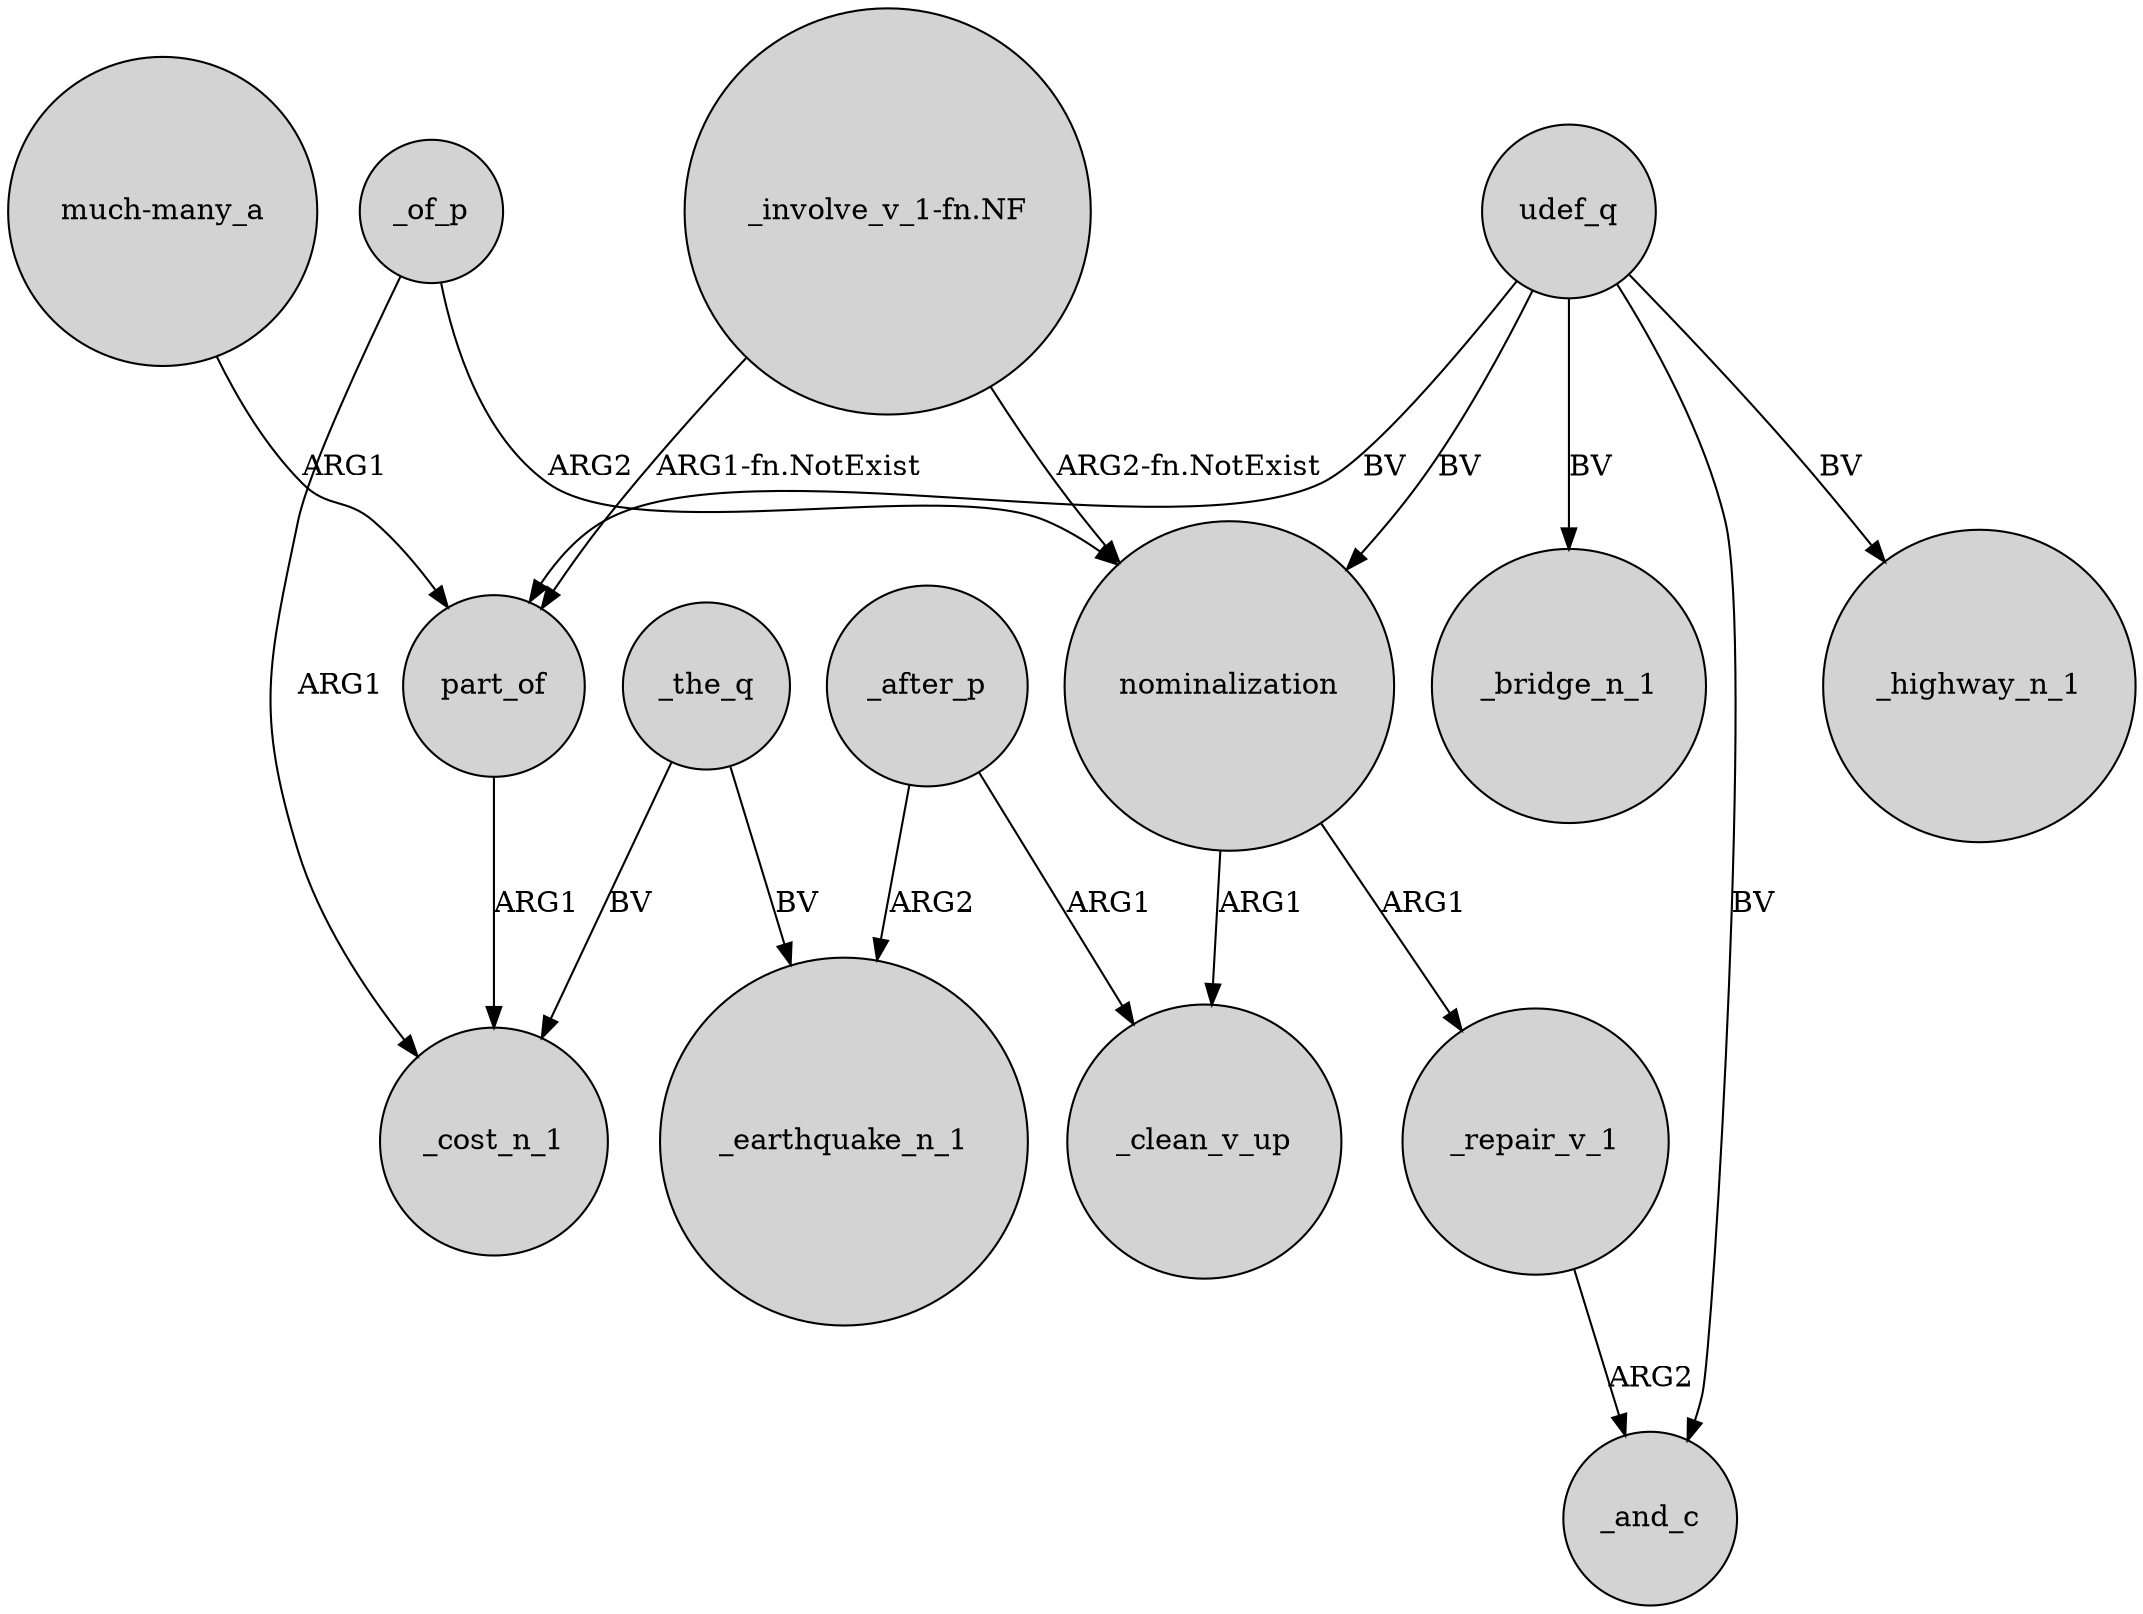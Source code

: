 digraph {
	node [shape=circle style=filled]
	_the_q -> _earthquake_n_1 [label=BV]
	part_of -> _cost_n_1 [label=ARG1]
	_repair_v_1 -> _and_c [label=ARG2]
	udef_q -> _highway_n_1 [label=BV]
	udef_q -> part_of [label=BV]
	"_involve_v_1-fn.NF" -> part_of [label="ARG1-fn.NotExist"]
	_of_p -> nominalization [label=ARG2]
	udef_q -> nominalization [label=BV]
	nominalization -> _repair_v_1 [label=ARG1]
	nominalization -> _clean_v_up [label=ARG1]
	udef_q -> _and_c [label=BV]
	_after_p -> _clean_v_up [label=ARG1]
	"_involve_v_1-fn.NF" -> nominalization [label="ARG2-fn.NotExist"]
	_the_q -> _cost_n_1 [label=BV]
	"much-many_a" -> part_of [label=ARG1]
	_of_p -> _cost_n_1 [label=ARG1]
	_after_p -> _earthquake_n_1 [label=ARG2]
	udef_q -> _bridge_n_1 [label=BV]
}
